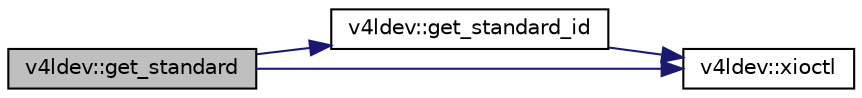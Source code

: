 digraph "v4ldev::get_standard"
{
 // INTERACTIVE_SVG=YES
  edge [fontname="Helvetica",fontsize="10",labelfontname="Helvetica",labelfontsize="10"];
  node [fontname="Helvetica",fontsize="10",shape=record];
  rankdir="LR";
  Node39 [label="v4ldev::get_standard",height=0.2,width=0.4,color="black", fillcolor="grey75", style="filled", fontcolor="black"];
  Node39 -> Node40 [color="midnightblue",fontsize="10",style="solid",fontname="Helvetica"];
  Node40 [label="v4ldev::get_standard_id",height=0.2,width=0.4,color="black", fillcolor="white", style="filled",URL="$classv4ldev.html#a4d296d91d189e8600e298771ae5016b2"];
  Node40 -> Node41 [color="midnightblue",fontsize="10",style="solid",fontname="Helvetica"];
  Node41 [label="v4ldev::xioctl",height=0.2,width=0.4,color="black", fillcolor="white", style="filled",URL="$classv4ldev.html#ab93cb1ab18254ca362310b006bd2552d"];
  Node39 -> Node41 [color="midnightblue",fontsize="10",style="solid",fontname="Helvetica"];
}
